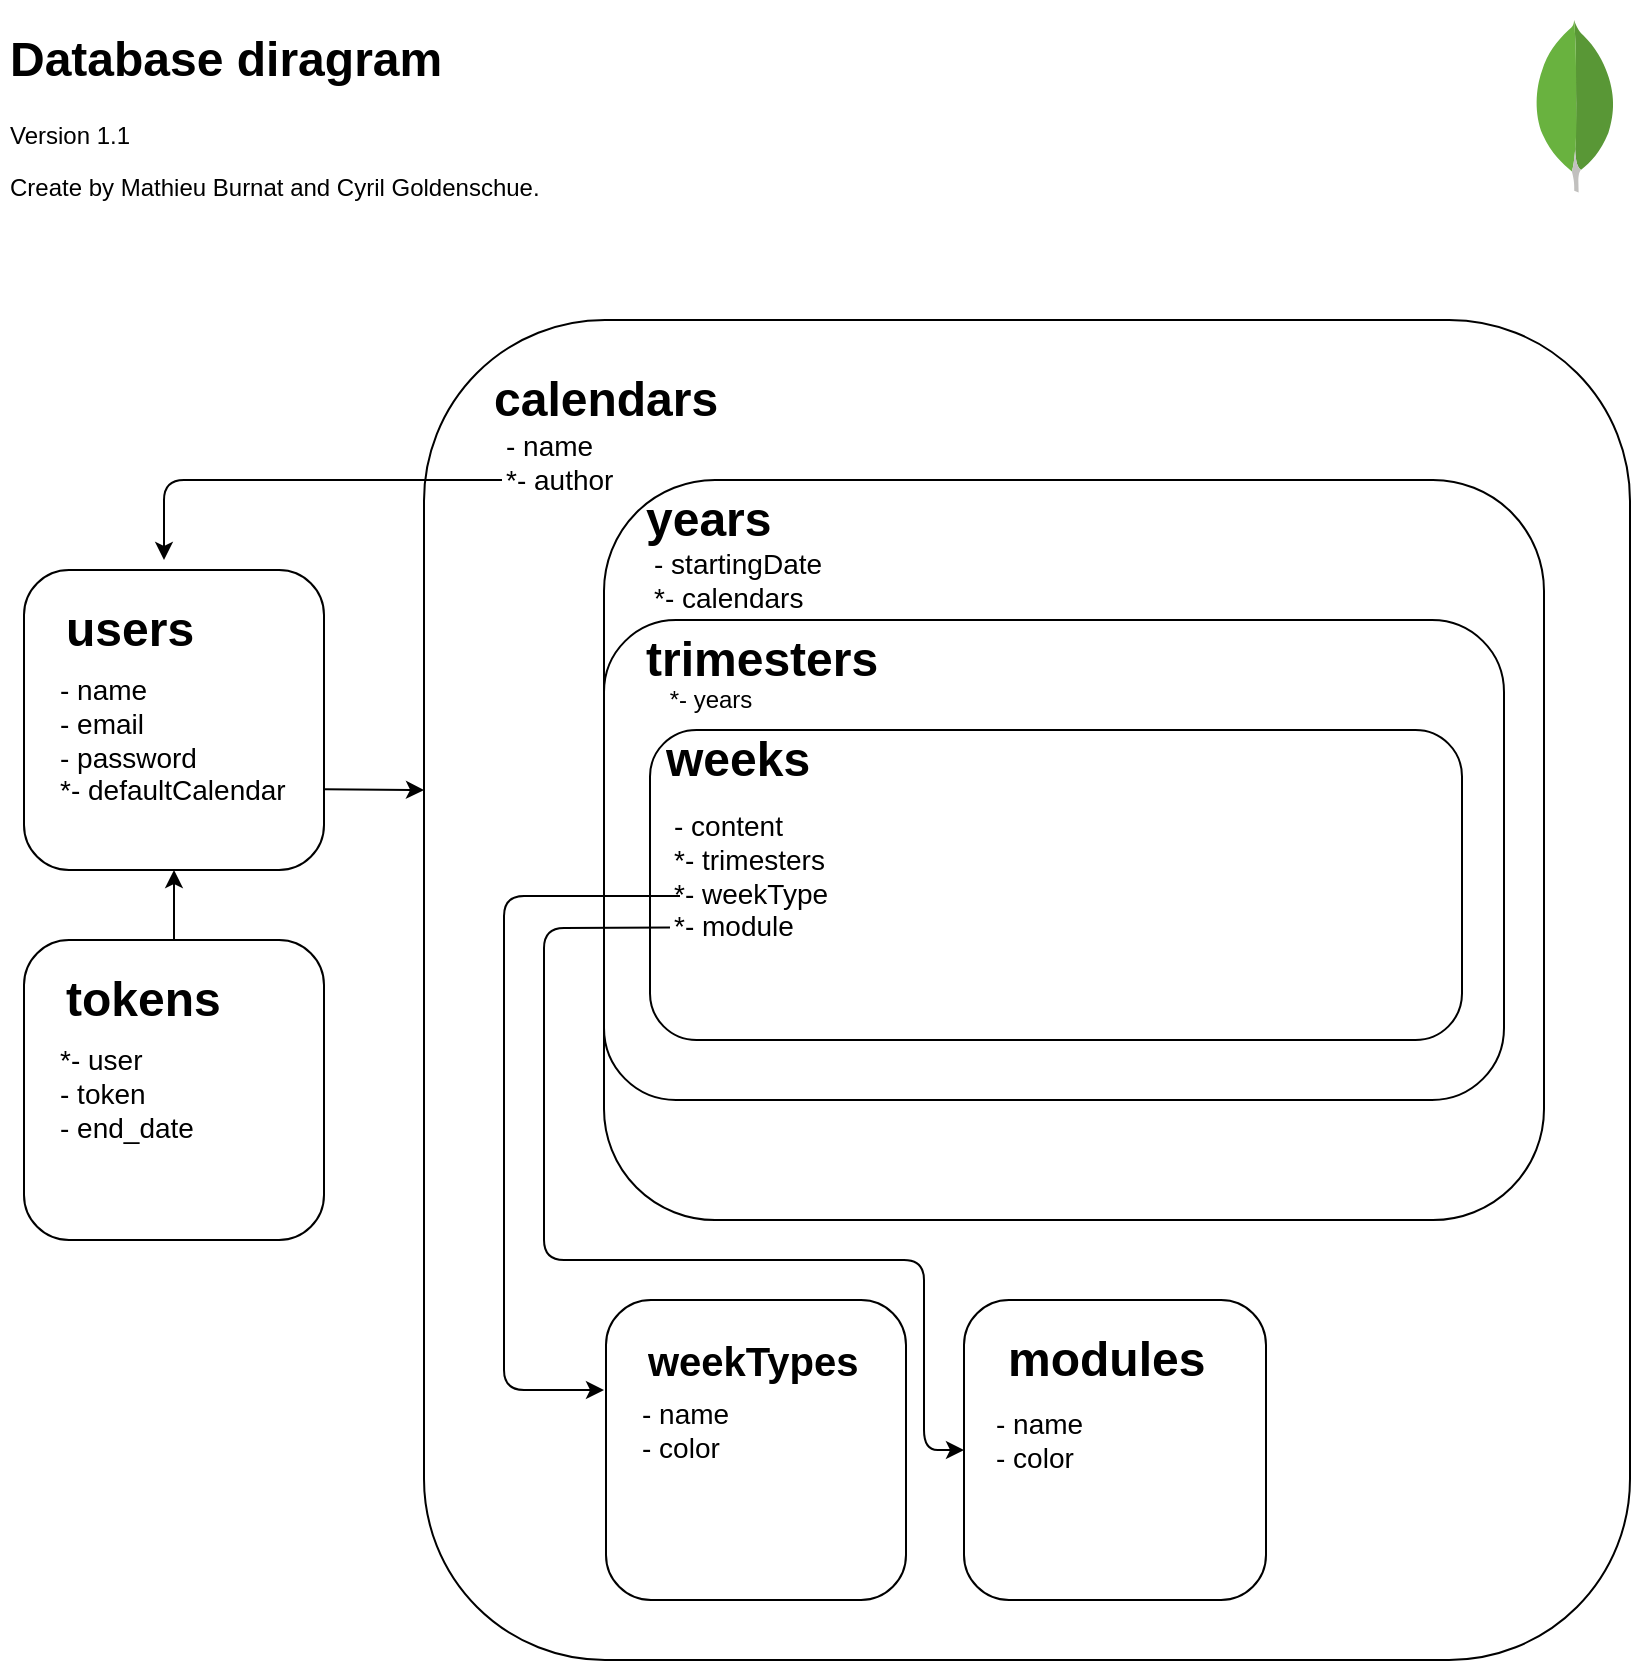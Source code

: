 <mxfile version="14.2.6" type="device"><diagram id="sUvTRh9V853kj_XCVW5W" name="Page-1"><mxGraphModel dx="1026" dy="475" grid="1" gridSize="10" guides="1" tooltips="1" connect="1" arrows="1" fold="1" page="1" pageScale="1" pageWidth="1169" pageHeight="827" math="0" shadow="0"><root><mxCell id="0"/><mxCell id="1" parent="0"/><mxCell id="vJc15tX3UXYHBUmR6tmH-1" value="" style="dashed=0;outlineConnect=0;html=1;align=center;labelPosition=center;verticalLabelPosition=bottom;verticalAlign=top;shape=mxgraph.weblogos.mongodb" vertex="1" parent="1"><mxGeometry x="887" y="270" width="41.2" height="86.2" as="geometry"/></mxCell><mxCell id="vJc15tX3UXYHBUmR6tmH-2" value="" style="rounded=1;whiteSpace=wrap;html=1;" vertex="1" parent="1"><mxGeometry x="332" y="420" width="603" height="670" as="geometry"/></mxCell><mxCell id="vJc15tX3UXYHBUmR6tmH-3" value="&lt;h1&gt;&lt;span&gt;calendars&lt;/span&gt;&lt;/h1&gt;" style="text;html=1;strokeColor=none;fillColor=none;spacing=5;spacingTop=-20;whiteSpace=wrap;overflow=hidden;rounded=0;" vertex="1" parent="1"><mxGeometry x="362" y="440" width="200" height="40" as="geometry"/></mxCell><mxCell id="vJc15tX3UXYHBUmR6tmH-4" value="&lt;font style=&quot;font-size: 14px&quot;&gt;- name&lt;br&gt;*- author&lt;br&gt;&lt;/font&gt;&lt;div style=&quot;font-size: 14px&quot;&gt;&lt;br&gt;&lt;/div&gt;" style="text;html=1;strokeColor=none;fillColor=none;align=left;verticalAlign=middle;whiteSpace=wrap;rounded=0;" vertex="1" parent="1"><mxGeometry x="371" y="455" width="70" height="90" as="geometry"/></mxCell><mxCell id="vJc15tX3UXYHBUmR6tmH-5" value="" style="endArrow=classic;html=1;exitX=0;exitY=0.5;exitDx=0;exitDy=0;" edge="1" parent="1" source="vJc15tX3UXYHBUmR6tmH-4"><mxGeometry width="50" height="50" relative="1" as="geometry"><mxPoint x="282" y="485" as="sourcePoint"/><mxPoint x="202" y="540" as="targetPoint"/><Array as="points"><mxPoint x="202" y="500"/></Array></mxGeometry></mxCell><mxCell id="vJc15tX3UXYHBUmR6tmH-6" value="" style="rounded=1;whiteSpace=wrap;html=1;" vertex="1" parent="1"><mxGeometry x="132" y="545" width="150" height="150" as="geometry"/></mxCell><mxCell id="vJc15tX3UXYHBUmR6tmH-7" value="&lt;h1&gt;users&lt;/h1&gt;" style="text;html=1;strokeColor=none;fillColor=none;spacing=5;spacingTop=-20;whiteSpace=wrap;overflow=hidden;rounded=0;" vertex="1" parent="1"><mxGeometry x="148" y="555" width="94" height="40" as="geometry"/></mxCell><mxCell id="vJc15tX3UXYHBUmR6tmH-8" value="&lt;font style=&quot;font-size: 14px&quot;&gt;- name&lt;br&gt;- email&lt;br&gt;- password&lt;br&gt;&lt;/font&gt;&lt;div style=&quot;font-size: 14px&quot;&gt;*- defaultCalendar&lt;/div&gt;" style="text;html=1;strokeColor=none;fillColor=none;align=left;verticalAlign=middle;whiteSpace=wrap;rounded=0;" vertex="1" parent="1"><mxGeometry x="148" y="585" width="134" height="90" as="geometry"/></mxCell><mxCell id="vJc15tX3UXYHBUmR6tmH-9" value="" style="endArrow=classic;html=1;" edge="1" parent="1"><mxGeometry width="50" height="50" relative="1" as="geometry"><mxPoint x="282" y="654.58" as="sourcePoint"/><mxPoint x="332" y="655" as="targetPoint"/></mxGeometry></mxCell><mxCell id="vJc15tX3UXYHBUmR6tmH-10" value="" style="rounded=1;whiteSpace=wrap;html=1;" vertex="1" parent="1"><mxGeometry x="422" y="500" width="470" height="370" as="geometry"/></mxCell><mxCell id="vJc15tX3UXYHBUmR6tmH-11" value="&lt;h1&gt;&lt;span&gt;years&lt;/span&gt;&lt;/h1&gt;" style="text;html=1;strokeColor=none;fillColor=none;spacing=5;spacingTop=-20;whiteSpace=wrap;overflow=hidden;rounded=0;" vertex="1" parent="1"><mxGeometry x="438" y="500" width="200" height="40" as="geometry"/></mxCell><mxCell id="vJc15tX3UXYHBUmR6tmH-12" value="&lt;font style=&quot;font-size: 14px&quot;&gt;- startingDate&lt;br&gt;&lt;/font&gt;&lt;div style=&quot;font-size: 14px&quot;&gt;*- calendars&lt;/div&gt;" style="text;html=1;strokeColor=none;fillColor=none;align=left;verticalAlign=middle;whiteSpace=wrap;rounded=0;" vertex="1" parent="1"><mxGeometry x="445" y="505" width="114" height="90" as="geometry"/></mxCell><mxCell id="vJc15tX3UXYHBUmR6tmH-13" value="" style="rounded=1;whiteSpace=wrap;html=1;" vertex="1" parent="1"><mxGeometry x="422" y="570" width="450" height="240" as="geometry"/></mxCell><mxCell id="vJc15tX3UXYHBUmR6tmH-14" value="&lt;h1&gt;&lt;span&gt;trimesters&lt;/span&gt;&lt;/h1&gt;" style="text;html=1;strokeColor=none;fillColor=none;spacing=5;spacingTop=-20;whiteSpace=wrap;overflow=hidden;rounded=0;" vertex="1" parent="1"><mxGeometry x="438" y="570" width="200" height="40" as="geometry"/></mxCell><mxCell id="vJc15tX3UXYHBUmR6tmH-15" value="" style="rounded=1;whiteSpace=wrap;html=1;" vertex="1" parent="1"><mxGeometry x="445" y="625" width="406" height="155" as="geometry"/></mxCell><mxCell id="vJc15tX3UXYHBUmR6tmH-16" value="&lt;h1&gt;&lt;span&gt;weeks&lt;/span&gt;&lt;/h1&gt;" style="text;html=1;strokeColor=none;fillColor=none;spacing=5;spacingTop=-20;whiteSpace=wrap;overflow=hidden;rounded=0;" vertex="1" parent="1"><mxGeometry x="448" y="620" width="213" height="55" as="geometry"/></mxCell><mxCell id="vJc15tX3UXYHBUmR6tmH-17" value="&lt;span style=&quot;font-size: 14px&quot;&gt;- content&lt;br&gt;*- trimesters&lt;br&gt;*- weekType&lt;br&gt;*- module&lt;br&gt;&lt;/span&gt;" style="text;html=1;strokeColor=none;fillColor=none;align=left;verticalAlign=middle;whiteSpace=wrap;rounded=0;" vertex="1" parent="1"><mxGeometry x="455" y="645" width="104" height="105" as="geometry"/></mxCell><mxCell id="vJc15tX3UXYHBUmR6tmH-18" value="" style="rounded=1;whiteSpace=wrap;html=1;" vertex="1" parent="1"><mxGeometry x="423" y="910" width="150" height="150" as="geometry"/></mxCell><mxCell id="vJc15tX3UXYHBUmR6tmH-19" value="&lt;h1&gt;&lt;font style=&quot;font-size: 20px&quot;&gt;weekTypes&lt;/font&gt;&lt;/h1&gt;" style="text;html=1;strokeColor=none;fillColor=none;spacing=5;spacingTop=-20;whiteSpace=wrap;overflow=hidden;rounded=0;" vertex="1" parent="1"><mxGeometry x="439" y="920" width="134" height="40" as="geometry"/></mxCell><mxCell id="vJc15tX3UXYHBUmR6tmH-20" value="&lt;span style=&quot;font-size: 14px&quot;&gt;- name&lt;br&gt;- color&lt;br&gt;&lt;/span&gt;" style="text;html=1;strokeColor=none;fillColor=none;align=left;verticalAlign=middle;whiteSpace=wrap;rounded=0;" vertex="1" parent="1"><mxGeometry x="439" y="930" width="134" height="90" as="geometry"/></mxCell><mxCell id="vJc15tX3UXYHBUmR6tmH-21" value="" style="rounded=1;whiteSpace=wrap;html=1;" vertex="1" parent="1"><mxGeometry x="602" y="910" width="151" height="150" as="geometry"/></mxCell><mxCell id="vJc15tX3UXYHBUmR6tmH-22" value="&lt;h1&gt;modules&lt;/h1&gt;" style="text;html=1;strokeColor=none;fillColor=none;spacing=5;spacingTop=-20;whiteSpace=wrap;overflow=hidden;rounded=0;" vertex="1" parent="1"><mxGeometry x="619" y="920" width="134" height="40" as="geometry"/></mxCell><mxCell id="vJc15tX3UXYHBUmR6tmH-23" value="&lt;span style=&quot;font-size: 14px&quot;&gt;- name&lt;br&gt;- color&lt;br&gt;&lt;/span&gt;" style="text;html=1;strokeColor=none;fillColor=none;align=left;verticalAlign=middle;whiteSpace=wrap;rounded=0;" vertex="1" parent="1"><mxGeometry x="616" y="960" width="124" height="40" as="geometry"/></mxCell><mxCell id="vJc15tX3UXYHBUmR6tmH-24" value="" style="endArrow=classic;html=1;" edge="1" parent="1"><mxGeometry width="50" height="50" relative="1" as="geometry"><mxPoint x="460" y="708" as="sourcePoint"/><mxPoint x="422" y="955" as="targetPoint"/><Array as="points"><mxPoint x="372" y="708"/><mxPoint x="372" y="955"/></Array></mxGeometry></mxCell><mxCell id="vJc15tX3UXYHBUmR6tmH-25" value="" style="endArrow=classic;html=1;exitX=0;exitY=0.75;exitDx=0;exitDy=0;" edge="1" parent="1" source="vJc15tX3UXYHBUmR6tmH-17"><mxGeometry width="50" height="50" relative="1" as="geometry"><mxPoint x="242" y="940" as="sourcePoint"/><mxPoint x="602" y="985" as="targetPoint"/><Array as="points"><mxPoint x="392" y="724"/><mxPoint x="392" y="890"/><mxPoint x="582" y="890"/><mxPoint x="582" y="985"/></Array></mxGeometry></mxCell><mxCell id="vJc15tX3UXYHBUmR6tmH-26" value="&lt;h1&gt;Database diragram&lt;/h1&gt;&lt;p&gt;Version 1.1&amp;nbsp;&lt;/p&gt;&lt;p&gt;Create by Mathieu Burnat and Cyril Goldenschue.&lt;/p&gt;" style="text;html=1;strokeColor=none;fillColor=none;spacing=5;spacingTop=-20;whiteSpace=wrap;overflow=hidden;rounded=0;" vertex="1" parent="1"><mxGeometry x="120" y="270" width="370" height="120" as="geometry"/></mxCell><mxCell id="vJc15tX3UXYHBUmR6tmH-27" value="" style="rounded=1;whiteSpace=wrap;html=1;" vertex="1" parent="1"><mxGeometry x="132" y="730" width="150" height="150" as="geometry"/></mxCell><mxCell id="vJc15tX3UXYHBUmR6tmH-28" value="&lt;h1&gt;tokens&lt;/h1&gt;" style="text;html=1;strokeColor=none;fillColor=none;spacing=5;spacingTop=-20;whiteSpace=wrap;overflow=hidden;rounded=0;" vertex="1" parent="1"><mxGeometry x="148" y="740" width="94" height="40" as="geometry"/></mxCell><mxCell id="vJc15tX3UXYHBUmR6tmH-29" value="&lt;font style=&quot;font-size: 14px&quot;&gt;*- user&lt;br&gt;- token&lt;br&gt;- end_date&lt;br&gt;&lt;/font&gt;&lt;div style=&quot;font-size: 14px&quot;&gt;&lt;br&gt;&lt;/div&gt;" style="text;html=1;strokeColor=none;fillColor=none;align=left;verticalAlign=middle;whiteSpace=wrap;rounded=0;" vertex="1" parent="1"><mxGeometry x="148" y="770" width="134" height="90" as="geometry"/></mxCell><mxCell id="vJc15tX3UXYHBUmR6tmH-30" value="" style="endArrow=classic;html=1;exitX=0.5;exitY=0;exitDx=0;exitDy=0;entryX=0.5;entryY=1;entryDx=0;entryDy=0;" edge="1" parent="1" source="vJc15tX3UXYHBUmR6tmH-27" target="vJc15tX3UXYHBUmR6tmH-6"><mxGeometry width="50" height="50" relative="1" as="geometry"><mxPoint x="292" y="664.58" as="sourcePoint"/><mxPoint x="342" y="665.0" as="targetPoint"/></mxGeometry></mxCell><mxCell id="vJc15tX3UXYHBUmR6tmH-32" value="*- years" style="text;html=1;strokeColor=none;fillColor=none;align=center;verticalAlign=middle;whiteSpace=wrap;rounded=0;" vertex="1" parent="1"><mxGeometry x="438" y="600" width="75" height="20" as="geometry"/></mxCell></root></mxGraphModel></diagram></mxfile>